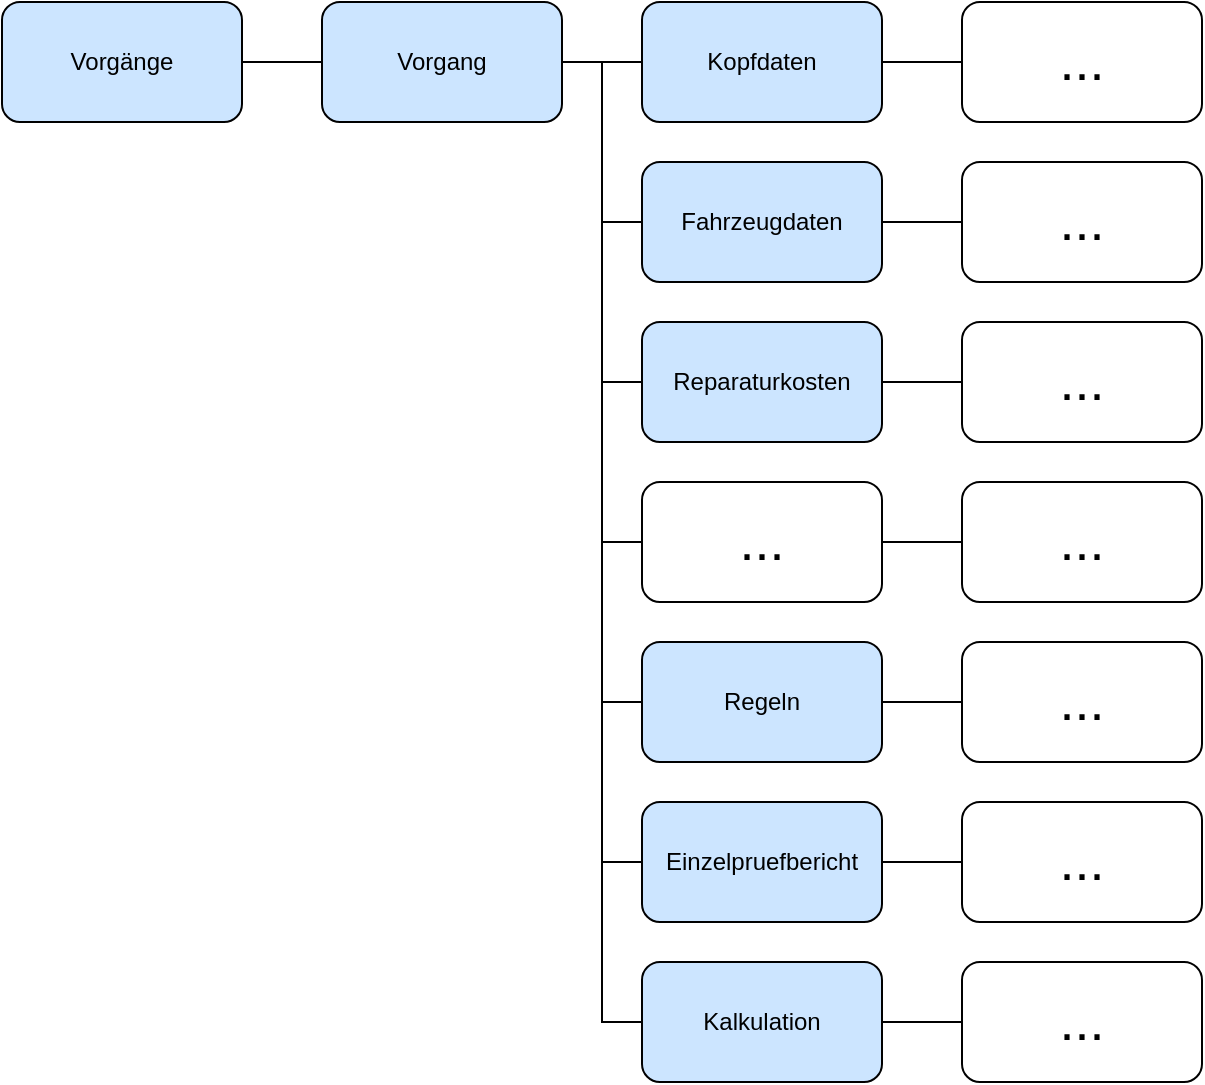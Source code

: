 <mxfile version="15.7.3" type="device"><diagram id="wM0_hnHpOQ7-14TnK11P" name="Seite-1"><mxGraphModel dx="1550" dy="929" grid="1" gridSize="10" guides="1" tooltips="1" connect="1" arrows="1" fold="1" page="1" pageScale="1" pageWidth="827" pageHeight="1169" math="0" shadow="0"><root><mxCell id="0"/><mxCell id="1" parent="0"/><mxCell id="VqAu522gS0Kzc9liijvi-3" style="edgeStyle=orthogonalEdgeStyle;rounded=0;orthogonalLoop=1;jettySize=auto;html=1;endArrow=none;endFill=0;startArrow=none;startFill=0;" parent="1" source="VqAu522gS0Kzc9liijvi-1" target="VqAu522gS0Kzc9liijvi-2" edge="1"><mxGeometry relative="1" as="geometry"/></mxCell><mxCell id="VqAu522gS0Kzc9liijvi-1" value="Vorgänge" style="rounded=1;whiteSpace=wrap;html=1;fillColor=#CCE5FF;" parent="1" vertex="1"><mxGeometry x="80" width="120" height="60" as="geometry"/></mxCell><mxCell id="VqAu522gS0Kzc9liijvi-19" style="edgeStyle=orthogonalEdgeStyle;rounded=0;orthogonalLoop=1;jettySize=auto;html=1;endArrow=none;endFill=0;startArrow=none;startFill=0;" parent="1" source="VqAu522gS0Kzc9liijvi-2" target="VqAu522gS0Kzc9liijvi-11" edge="1"><mxGeometry relative="1" as="geometry"><Array as="points"><mxPoint x="380" y="30"/><mxPoint x="380" y="270"/></Array></mxGeometry></mxCell><mxCell id="VqAu522gS0Kzc9liijvi-2" value="Vorgang" style="rounded=1;whiteSpace=wrap;html=1;fillColor=#CCE5FF;" parent="1" vertex="1"><mxGeometry x="240" width="120" height="60" as="geometry"/></mxCell><mxCell id="VqAu522gS0Kzc9liijvi-26" style="edgeStyle=orthogonalEdgeStyle;rounded=0;orthogonalLoop=1;jettySize=auto;html=1;endArrow=none;endFill=0;startArrow=none;startFill=0;" parent="1" source="VqAu522gS0Kzc9liijvi-4" target="VqAu522gS0Kzc9liijvi-2" edge="1"><mxGeometry relative="1" as="geometry"><Array as="points"><mxPoint x="380" y="30"/><mxPoint x="380" y="30"/></Array></mxGeometry></mxCell><mxCell id="ETII14NgeeW493zHWrT8-17" style="edgeStyle=orthogonalEdgeStyle;rounded=0;orthogonalLoop=1;jettySize=auto;html=1;fontSize=27;endArrow=none;endFill=0;startArrow=none;startFill=0;" parent="1" source="VqAu522gS0Kzc9liijvi-4" target="ETII14NgeeW493zHWrT8-1" edge="1"><mxGeometry relative="1" as="geometry"/></mxCell><mxCell id="VqAu522gS0Kzc9liijvi-4" value="Kopfdaten" style="rounded=1;whiteSpace=wrap;html=1;fillColor=#CCE5FF;" parent="1" vertex="1"><mxGeometry x="400" width="120" height="60" as="geometry"/></mxCell><mxCell id="VqAu522gS0Kzc9liijvi-25" style="edgeStyle=orthogonalEdgeStyle;rounded=0;orthogonalLoop=1;jettySize=auto;html=1;endArrow=none;endFill=0;startArrow=none;startFill=0;" parent="1" source="VqAu522gS0Kzc9liijvi-5" target="VqAu522gS0Kzc9liijvi-2" edge="1"><mxGeometry relative="1" as="geometry"><Array as="points"><mxPoint x="380" y="110"/><mxPoint x="380" y="30"/></Array></mxGeometry></mxCell><mxCell id="ETII14NgeeW493zHWrT8-18" style="edgeStyle=orthogonalEdgeStyle;rounded=0;orthogonalLoop=1;jettySize=auto;html=1;fontSize=27;endArrow=none;endFill=0;startArrow=none;startFill=0;" parent="1" source="VqAu522gS0Kzc9liijvi-5" target="ETII14NgeeW493zHWrT8-2" edge="1"><mxGeometry relative="1" as="geometry"/></mxCell><mxCell id="VqAu522gS0Kzc9liijvi-5" value="Fahrzeugdaten" style="rounded=1;whiteSpace=wrap;html=1;fillColor=#CCE5FF;" parent="1" vertex="1"><mxGeometry x="400" y="80" width="120" height="60" as="geometry"/></mxCell><mxCell id="VqAu522gS0Kzc9liijvi-24" style="edgeStyle=orthogonalEdgeStyle;rounded=0;orthogonalLoop=1;jettySize=auto;html=1;endArrow=none;endFill=0;startArrow=none;startFill=0;" parent="1" source="VqAu522gS0Kzc9liijvi-6" target="VqAu522gS0Kzc9liijvi-2" edge="1"><mxGeometry relative="1" as="geometry"><Array as="points"><mxPoint x="380" y="190"/><mxPoint x="380" y="30"/></Array></mxGeometry></mxCell><mxCell id="ETII14NgeeW493zHWrT8-19" style="edgeStyle=orthogonalEdgeStyle;rounded=0;orthogonalLoop=1;jettySize=auto;html=1;fontSize=27;endArrow=none;endFill=0;startArrow=none;startFill=0;" parent="1" source="VqAu522gS0Kzc9liijvi-6" target="ETII14NgeeW493zHWrT8-3" edge="1"><mxGeometry relative="1" as="geometry"/></mxCell><mxCell id="VqAu522gS0Kzc9liijvi-6" value="Reparaturkosten" style="rounded=1;whiteSpace=wrap;html=1;fillColor=#CCE5FF;" parent="1" vertex="1"><mxGeometry x="400" y="160" width="120" height="60" as="geometry"/></mxCell><mxCell id="ETII14NgeeW493zHWrT8-24" style="edgeStyle=orthogonalEdgeStyle;rounded=0;orthogonalLoop=1;jettySize=auto;html=1;fontSize=27;endArrow=none;endFill=0;startArrow=none;startFill=0;" parent="1" source="VqAu522gS0Kzc9liijvi-11" target="ETII14NgeeW493zHWrT8-8" edge="1"><mxGeometry relative="1" as="geometry"/></mxCell><mxCell id="VqAu522gS0Kzc9liijvi-11" value="&lt;span style=&quot;font-size: 27px&quot;&gt;...&lt;/span&gt;" style="rounded=1;whiteSpace=wrap;html=1;fillColor=#FFFFFF;" parent="1" vertex="1"><mxGeometry x="400" y="240" width="120" height="60" as="geometry"/></mxCell><mxCell id="VqAu522gS0Kzc9liijvi-32" style="edgeStyle=orthogonalEdgeStyle;rounded=0;orthogonalLoop=1;jettySize=auto;html=1;endArrow=none;endFill=0;startArrow=none;startFill=0;" parent="1" source="VqAu522gS0Kzc9liijvi-16" target="VqAu522gS0Kzc9liijvi-2" edge="1"><mxGeometry relative="1" as="geometry"><Array as="points"><mxPoint x="380" y="350"/><mxPoint x="380" y="30"/></Array></mxGeometry></mxCell><mxCell id="ETII14NgeeW493zHWrT8-29" style="edgeStyle=orthogonalEdgeStyle;rounded=0;orthogonalLoop=1;jettySize=auto;html=1;fontSize=27;endArrow=none;endFill=0;startArrow=none;startFill=0;" parent="1" source="VqAu522gS0Kzc9liijvi-16" target="ETII14NgeeW493zHWrT8-13" edge="1"><mxGeometry relative="1" as="geometry"/></mxCell><mxCell id="VqAu522gS0Kzc9liijvi-16" value="Regeln" style="rounded=1;whiteSpace=wrap;html=1;fillColor=#CCE5FF;" parent="1" vertex="1"><mxGeometry x="400" y="320" width="120" height="60" as="geometry"/></mxCell><mxCell id="VqAu522gS0Kzc9liijvi-33" style="edgeStyle=orthogonalEdgeStyle;rounded=0;orthogonalLoop=1;jettySize=auto;html=1;endArrow=none;endFill=0;startArrow=none;startFill=0;" parent="1" source="VqAu522gS0Kzc9liijvi-17" target="VqAu522gS0Kzc9liijvi-2" edge="1"><mxGeometry relative="1" as="geometry"><Array as="points"><mxPoint x="380" y="430"/><mxPoint x="380" y="30"/></Array></mxGeometry></mxCell><mxCell id="ETII14NgeeW493zHWrT8-30" style="edgeStyle=orthogonalEdgeStyle;rounded=0;orthogonalLoop=1;jettySize=auto;html=1;fontSize=27;endArrow=none;endFill=0;startArrow=none;startFill=0;" parent="1" source="VqAu522gS0Kzc9liijvi-17" target="ETII14NgeeW493zHWrT8-14" edge="1"><mxGeometry relative="1" as="geometry"/></mxCell><mxCell id="VqAu522gS0Kzc9liijvi-17" value="Einzelpruefbericht" style="rounded=1;whiteSpace=wrap;html=1;fillColor=#CCE5FF;" parent="1" vertex="1"><mxGeometry x="400" y="400" width="120" height="60" as="geometry"/></mxCell><mxCell id="VqAu522gS0Kzc9liijvi-34" style="edgeStyle=orthogonalEdgeStyle;rounded=0;orthogonalLoop=1;jettySize=auto;html=1;endArrow=none;endFill=0;startArrow=none;startFill=0;" parent="1" source="VqAu522gS0Kzc9liijvi-18" target="VqAu522gS0Kzc9liijvi-2" edge="1"><mxGeometry relative="1" as="geometry"><Array as="points"><mxPoint x="380" y="510"/><mxPoint x="380" y="30"/></Array></mxGeometry></mxCell><mxCell id="ETII14NgeeW493zHWrT8-31" style="edgeStyle=orthogonalEdgeStyle;rounded=0;orthogonalLoop=1;jettySize=auto;html=1;fontSize=27;endArrow=none;endFill=0;startArrow=none;startFill=0;" parent="1" source="VqAu522gS0Kzc9liijvi-18" target="ETII14NgeeW493zHWrT8-15" edge="1"><mxGeometry relative="1" as="geometry"/></mxCell><mxCell id="VqAu522gS0Kzc9liijvi-18" value="Kalkulation" style="rounded=1;whiteSpace=wrap;html=1;fillColor=#CCE5FF;" parent="1" vertex="1"><mxGeometry x="400" y="480" width="120" height="60" as="geometry"/></mxCell><mxCell id="ETII14NgeeW493zHWrT8-1" value="&lt;font style=&quot;font-size: 27px;&quot;&gt;...&lt;/font&gt;" style="rounded=1;whiteSpace=wrap;html=1;fillColor=#FFFFFF;" parent="1" vertex="1"><mxGeometry x="560" width="120" height="60" as="geometry"/></mxCell><mxCell id="ETII14NgeeW493zHWrT8-2" value="&lt;font style=&quot;font-size: 27px;&quot;&gt;...&lt;/font&gt;" style="rounded=1;whiteSpace=wrap;html=1;fillColor=#FFFFFF;" parent="1" vertex="1"><mxGeometry x="560" y="80" width="120" height="60" as="geometry"/></mxCell><mxCell id="ETII14NgeeW493zHWrT8-3" value="&lt;font style=&quot;font-size: 27px;&quot;&gt;...&lt;/font&gt;" style="rounded=1;whiteSpace=wrap;html=1;fillColor=#FFFFFF;" parent="1" vertex="1"><mxGeometry x="560" y="160" width="120" height="60" as="geometry"/></mxCell><mxCell id="ETII14NgeeW493zHWrT8-8" value="&lt;font style=&quot;font-size: 27px;&quot;&gt;...&lt;/font&gt;" style="rounded=1;whiteSpace=wrap;html=1;fillColor=#FFFFFF;" parent="1" vertex="1"><mxGeometry x="560" y="240" width="120" height="60" as="geometry"/></mxCell><mxCell id="ETII14NgeeW493zHWrT8-13" value="&lt;font style=&quot;font-size: 27px;&quot;&gt;...&lt;/font&gt;" style="rounded=1;whiteSpace=wrap;html=1;fillColor=#FFFFFF;" parent="1" vertex="1"><mxGeometry x="560" y="320" width="120" height="60" as="geometry"/></mxCell><mxCell id="ETII14NgeeW493zHWrT8-14" value="&lt;font style=&quot;font-size: 27px;&quot;&gt;...&lt;/font&gt;" style="rounded=1;whiteSpace=wrap;html=1;fillColor=#FFFFFF;" parent="1" vertex="1"><mxGeometry x="560" y="400" width="120" height="60" as="geometry"/></mxCell><mxCell id="ETII14NgeeW493zHWrT8-15" value="&lt;font style=&quot;font-size: 27px;&quot;&gt;...&lt;/font&gt;" style="rounded=1;whiteSpace=wrap;html=1;fillColor=#FFFFFF;" parent="1" vertex="1"><mxGeometry x="560" y="480" width="120" height="60" as="geometry"/></mxCell></root></mxGraphModel></diagram></mxfile>